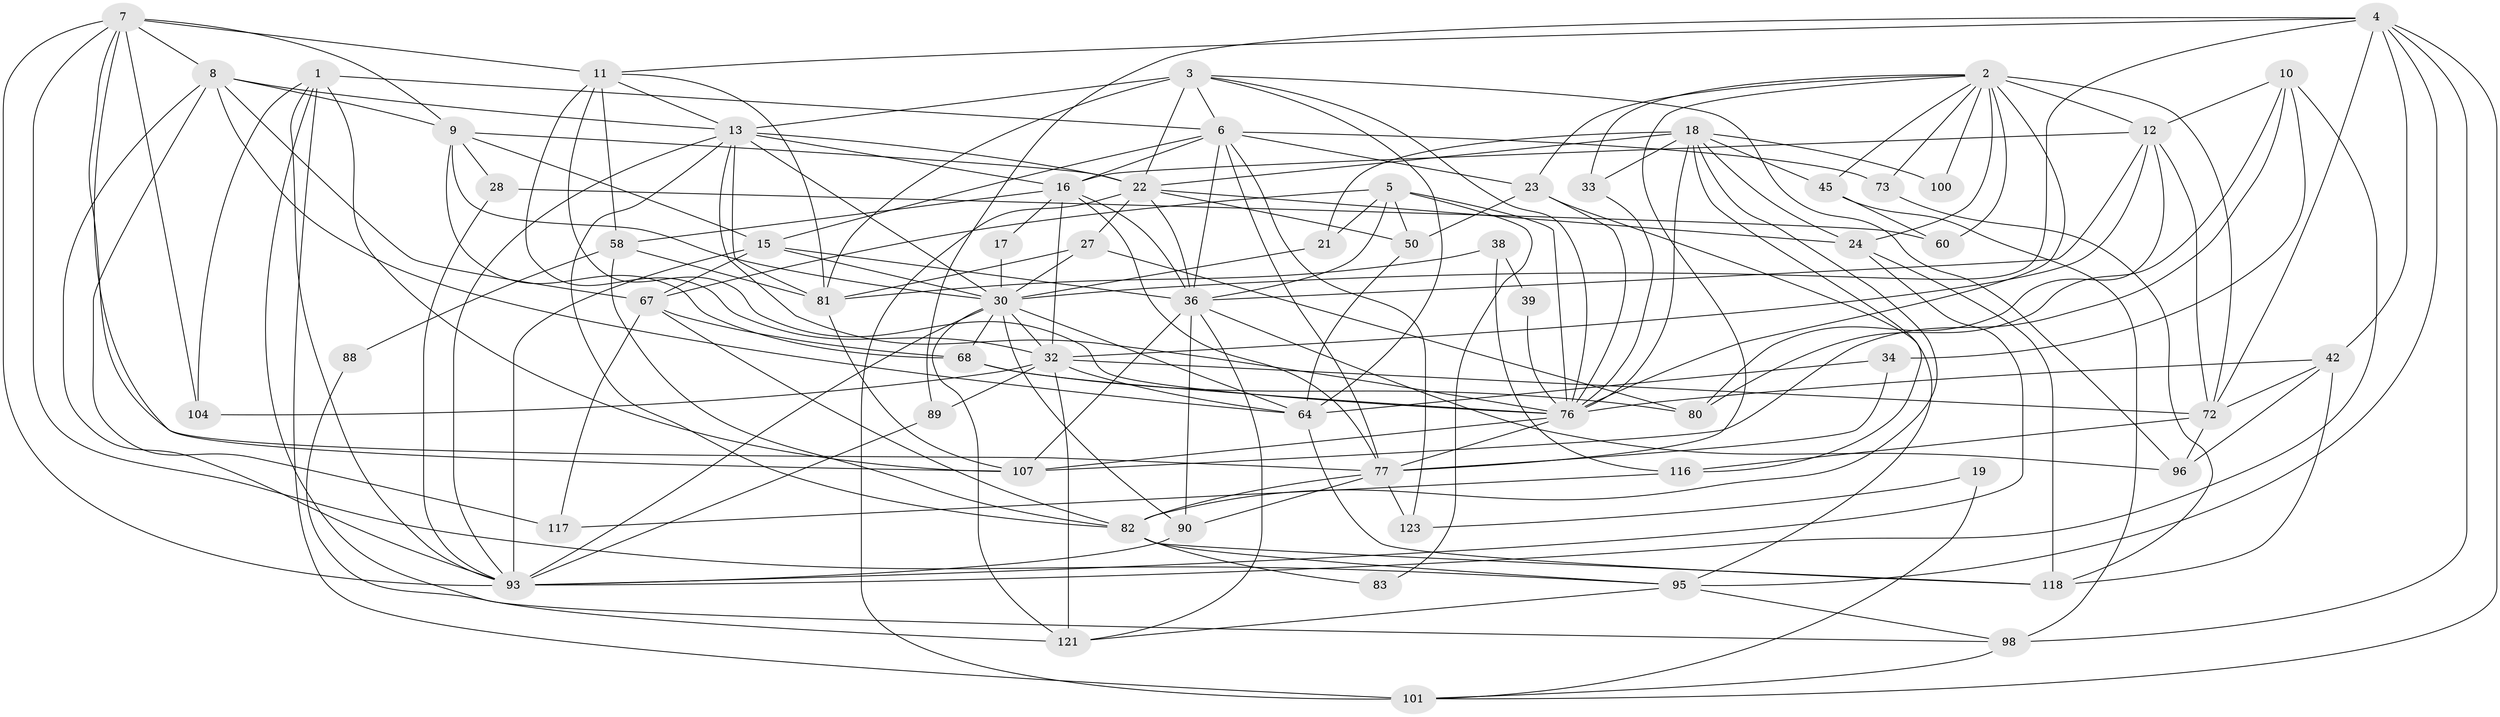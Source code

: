 // original degree distribution, {3: 0.24603174603174602, 5: 0.1984126984126984, 6: 0.11904761904761904, 4: 0.30158730158730157, 2: 0.11904761904761904, 7: 0.015873015873015872}
// Generated by graph-tools (version 1.1) at 2025/18/03/04/25 18:18:55]
// undirected, 63 vertices, 180 edges
graph export_dot {
graph [start="1"]
  node [color=gray90,style=filled];
  1 [super="+86"];
  2 [super="+20+48+53"];
  3 [super="+29"];
  4 [super="+14"];
  5 [super="+37+61"];
  6 [super="+47+26"];
  7 [super="+35+55"];
  8 [super="+46"];
  9 [super="+63+52"];
  10 [super="+44"];
  11 [super="+40"];
  12 [super="+97"];
  13 [super="+51"];
  15 [super="+103+25"];
  16 [super="+113+74"];
  17;
  18 [super="+85"];
  19;
  21;
  22 [super="+70"];
  23;
  24 [super="+43"];
  27 [super="+31"];
  28;
  30 [super="+49+41"];
  32 [super="+54+56"];
  33 [super="+69"];
  34;
  36 [super="+59"];
  38;
  39;
  42 [super="+75"];
  45;
  50;
  58 [super="+111"];
  60;
  64 [super="+78+119"];
  67 [super="+91"];
  68 [super="+122"];
  72 [super="+120"];
  73;
  76 [super="+109+106"];
  77 [super="+112"];
  80 [super="+108"];
  81 [super="+125+87+84"];
  82 [super="+102"];
  83;
  88;
  89;
  90;
  93 [super="+99"];
  95;
  96;
  98;
  100;
  101;
  104;
  107;
  116;
  117;
  118;
  121;
  123;
  1 -- 98;
  1 -- 6;
  1 -- 101;
  1 -- 104;
  1 -- 107;
  1 -- 93;
  2 -- 100;
  2 -- 45;
  2 -- 24;
  2 -- 73;
  2 -- 60 [weight=2];
  2 -- 77;
  2 -- 23;
  2 -- 72;
  2 -- 33;
  2 -- 76 [weight=2];
  2 -- 12;
  3 -- 96;
  3 -- 64;
  3 -- 13;
  3 -- 6;
  3 -- 81 [weight=2];
  3 -- 22;
  3 -- 76;
  4 -- 98;
  4 -- 89;
  4 -- 30 [weight=2];
  4 -- 42;
  4 -- 101;
  4 -- 72;
  4 -- 95;
  4 -- 11;
  5 -- 21;
  5 -- 83;
  5 -- 36;
  5 -- 50;
  5 -- 67;
  5 -- 76;
  6 -- 123;
  6 -- 15;
  6 -- 36;
  6 -- 23;
  6 -- 73;
  6 -- 77;
  6 -- 16;
  7 -- 104;
  7 -- 77;
  7 -- 107;
  7 -- 95;
  7 -- 93;
  7 -- 11;
  7 -- 9;
  7 -- 8;
  8 -- 67;
  8 -- 117;
  8 -- 13;
  8 -- 64;
  8 -- 9;
  8 -- 93;
  9 -- 28;
  9 -- 22;
  9 -- 15;
  9 -- 30;
  9 -- 68;
  10 -- 107;
  10 -- 93;
  10 -- 34;
  10 -- 80;
  10 -- 12;
  11 -- 13;
  11 -- 32;
  11 -- 58;
  11 -- 81;
  11 -- 76;
  12 -- 72;
  12 -- 32;
  12 -- 80;
  12 -- 16;
  12 -- 36;
  13 -- 82;
  13 -- 16;
  13 -- 30;
  13 -- 93;
  13 -- 81;
  13 -- 22;
  13 -- 76;
  15 -- 93;
  15 -- 36;
  15 -- 30;
  15 -- 67;
  16 -- 36;
  16 -- 17;
  16 -- 58;
  16 -- 32;
  16 -- 77;
  17 -- 30;
  18 -- 45;
  18 -- 24;
  18 -- 82;
  18 -- 33;
  18 -- 100;
  18 -- 21;
  18 -- 116;
  18 -- 22;
  18 -- 76;
  19 -- 123;
  19 -- 101;
  21 -- 30;
  22 -- 50;
  22 -- 36;
  22 -- 101 [weight=2];
  22 -- 24;
  22 -- 27;
  23 -- 95;
  23 -- 50;
  23 -- 76;
  24 -- 93;
  24 -- 118;
  27 -- 30;
  27 -- 81;
  27 -- 80;
  28 -- 60;
  28 -- 93;
  30 -- 121;
  30 -- 68;
  30 -- 64;
  30 -- 90;
  30 -- 32;
  30 -- 93;
  32 -- 104;
  32 -- 121;
  32 -- 72;
  32 -- 89;
  32 -- 64;
  33 -- 76;
  34 -- 64;
  34 -- 77;
  36 -- 90 [weight=2];
  36 -- 96;
  36 -- 107;
  36 -- 121;
  38 -- 81;
  38 -- 116;
  38 -- 39;
  39 -- 76;
  42 -- 118;
  42 -- 72;
  42 -- 96;
  42 -- 76;
  45 -- 60;
  45 -- 98;
  50 -- 64;
  58 -- 81;
  58 -- 88;
  58 -- 82;
  64 -- 118;
  67 -- 82;
  67 -- 117;
  67 -- 68;
  68 -- 80;
  68 -- 76;
  72 -- 96;
  72 -- 116;
  73 -- 118;
  76 -- 77;
  76 -- 107;
  77 -- 123;
  77 -- 82;
  77 -- 90;
  81 -- 107;
  82 -- 95;
  82 -- 83;
  82 -- 118;
  88 -- 121;
  89 -- 93;
  90 -- 93;
  95 -- 98;
  95 -- 121;
  98 -- 101;
  116 -- 117;
}
